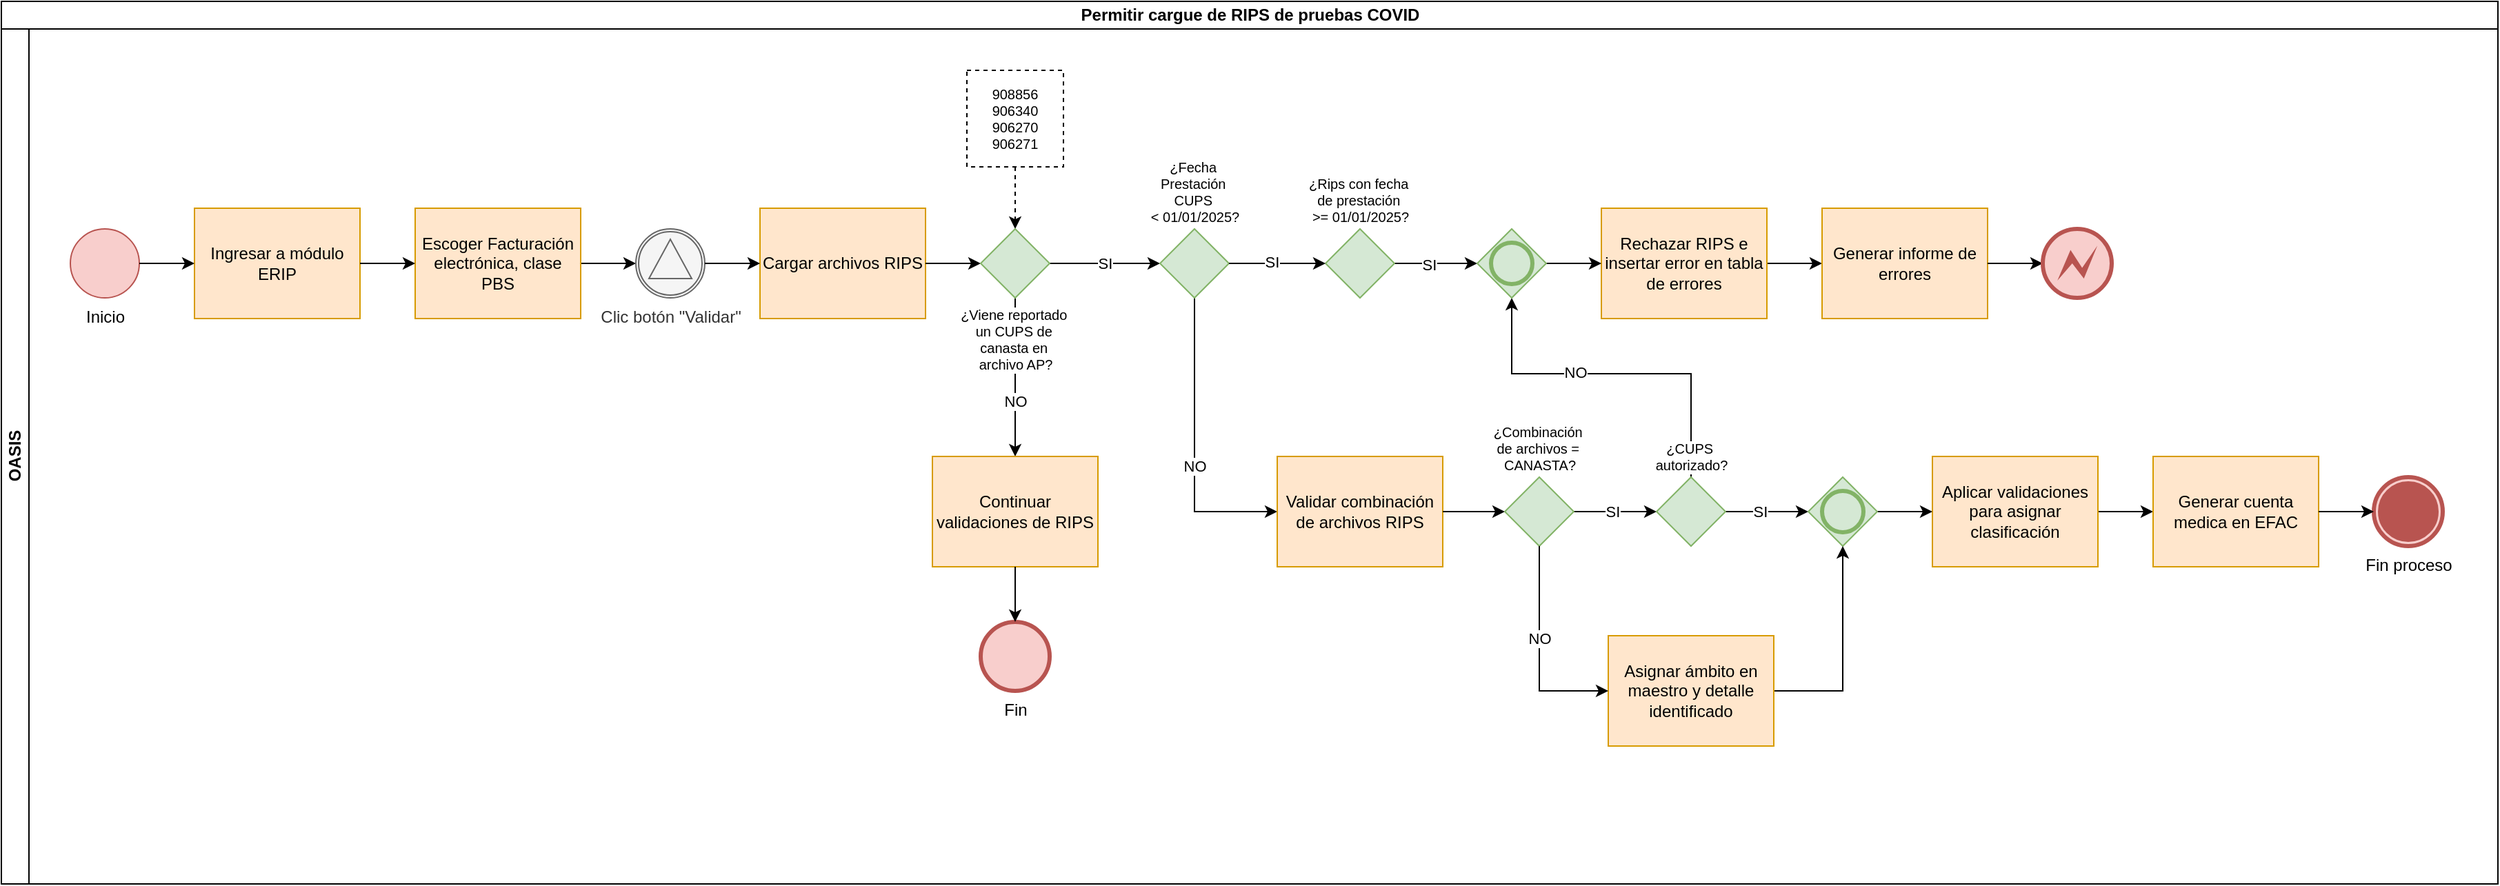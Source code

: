 <mxfile version="26.0.16">
  <diagram name="Página-1" id="Hdc81AM2Uc06f9mj2QX-">
    <mxGraphModel dx="1434" dy="746" grid="1" gridSize="10" guides="1" tooltips="1" connect="1" arrows="1" fold="1" page="1" pageScale="1" pageWidth="2910" pageHeight="1030" math="0" shadow="0">
      <root>
        <mxCell id="0" />
        <mxCell id="1" parent="0" />
        <mxCell id="HDhrtGJA4EhIXhscm4DT-1" value="&lt;font style=&quot;vertical-align: inherit;&quot;&gt;&lt;font style=&quot;vertical-align: inherit;&quot;&gt;Permitir cargue de RIPS de pruebas COVID&lt;/font&gt;&lt;/font&gt;" style="swimlane;childLayout=stackLayout;resizeParent=1;resizeParentMax=0;horizontal=1;startSize=20;horizontalStack=0;html=1;" parent="1" vertex="1">
          <mxGeometry x="280" y="80" width="1810" height="640" as="geometry" />
        </mxCell>
        <mxCell id="HDhrtGJA4EhIXhscm4DT-2" value="&lt;font style=&quot;vertical-align: inherit;&quot;&gt;&lt;font style=&quot;vertical-align: inherit;&quot;&gt;OASIS&lt;/font&gt;&lt;/font&gt;" style="swimlane;startSize=20;horizontal=0;html=1;" parent="HDhrtGJA4EhIXhscm4DT-1" vertex="1">
          <mxGeometry y="20" width="1810" height="620" as="geometry" />
        </mxCell>
        <mxCell id="HDhrtGJA4EhIXhscm4DT-44" style="edgeStyle=orthogonalEdgeStyle;rounded=0;orthogonalLoop=1;jettySize=auto;html=1;" parent="HDhrtGJA4EhIXhscm4DT-2" source="HDhrtGJA4EhIXhscm4DT-25" target="HDhrtGJA4EhIXhscm4DT-41" edge="1">
          <mxGeometry relative="1" as="geometry">
            <mxPoint x="910" y="330" as="targetPoint" />
            <Array as="points">
              <mxPoint x="735" y="330" />
            </Array>
          </mxGeometry>
        </mxCell>
        <mxCell id="HDhrtGJA4EhIXhscm4DT-45" value="NO" style="edgeLabel;html=1;align=center;verticalAlign=middle;resizable=0;points=[];" parent="HDhrtGJA4EhIXhscm4DT-44" vertex="1" connectable="0">
          <mxGeometry x="0.4" relative="1" as="geometry">
            <mxPoint y="-6" as="offset" />
          </mxGeometry>
        </mxCell>
        <mxCell id="HDhrtGJA4EhIXhscm4DT-37" style="edgeStyle=orthogonalEdgeStyle;rounded=0;orthogonalLoop=1;jettySize=auto;html=1;dashed=1;" parent="HDhrtGJA4EhIXhscm4DT-2" source="HDhrtGJA4EhIXhscm4DT-36" target="HDhrtGJA4EhIXhscm4DT-25" edge="1">
          <mxGeometry relative="1" as="geometry" />
        </mxCell>
        <mxCell id="HDhrtGJA4EhIXhscm4DT-5" value="Inicio" style="points=[[0.145,0.145,0],[0.5,0,0],[0.855,0.145,0],[1,0.5,0],[0.855,0.855,0],[0.5,1,0],[0.145,0.855,0],[0,0.5,0]];shape=mxgraph.bpmn.event;html=1;verticalLabelPosition=bottom;labelBackgroundColor=#ffffff;verticalAlign=top;align=center;perimeter=ellipsePerimeter;outlineConnect=0;aspect=fixed;outline=standard;symbol=general;fillColor=#f8cecc;strokeColor=#b85450;" parent="HDhrtGJA4EhIXhscm4DT-2" vertex="1">
          <mxGeometry x="50" y="145" width="50" height="50" as="geometry" />
        </mxCell>
        <mxCell id="HDhrtGJA4EhIXhscm4DT-7" value="Ingresar a módulo ERIP" style="points=[[0.25,0,0],[0.5,0,0],[0.75,0,0],[1,0.25,0],[1,0.5,0],[1,0.75,0],[0.75,1,0],[0.5,1,0],[0.25,1,0],[0,0.75,0],[0,0.5,0],[0,0.25,0]];shape=mxgraph.bpmn.task2;whiteSpace=wrap;rectStyle=rounded;size=10;html=1;container=1;expand=0;collapsible=0;taskMarker=user;fillColor=#ffe6cc;strokeColor=#d79b00;" parent="HDhrtGJA4EhIXhscm4DT-2" vertex="1">
          <mxGeometry x="140" y="130" width="120" height="80" as="geometry" />
        </mxCell>
        <mxCell id="HDhrtGJA4EhIXhscm4DT-6" style="edgeStyle=orthogonalEdgeStyle;rounded=0;orthogonalLoop=1;jettySize=auto;html=1;" parent="HDhrtGJA4EhIXhscm4DT-2" source="HDhrtGJA4EhIXhscm4DT-5" target="HDhrtGJA4EhIXhscm4DT-7" edge="1">
          <mxGeometry relative="1" as="geometry">
            <mxPoint x="140" y="170" as="targetPoint" />
          </mxGeometry>
        </mxCell>
        <mxCell id="HDhrtGJA4EhIXhscm4DT-11" style="edgeStyle=orthogonalEdgeStyle;rounded=0;orthogonalLoop=1;jettySize=auto;html=1;" parent="HDhrtGJA4EhIXhscm4DT-2" source="HDhrtGJA4EhIXhscm4DT-9" target="HDhrtGJA4EhIXhscm4DT-10" edge="1">
          <mxGeometry relative="1" as="geometry" />
        </mxCell>
        <mxCell id="HDhrtGJA4EhIXhscm4DT-9" value="Escoger Facturación electrónica, clase PBS" style="points=[[0.25,0,0],[0.5,0,0],[0.75,0,0],[1,0.25,0],[1,0.5,0],[1,0.75,0],[0.75,1,0],[0.5,1,0],[0.25,1,0],[0,0.75,0],[0,0.5,0],[0,0.25,0]];shape=mxgraph.bpmn.task2;whiteSpace=wrap;rectStyle=rounded;size=10;html=1;container=1;expand=0;collapsible=0;taskMarker=user;fillColor=#ffe6cc;strokeColor=#d79b00;" parent="HDhrtGJA4EhIXhscm4DT-2" vertex="1">
          <mxGeometry x="300" y="130" width="120" height="80" as="geometry" />
        </mxCell>
        <mxCell id="HDhrtGJA4EhIXhscm4DT-8" style="edgeStyle=orthogonalEdgeStyle;rounded=0;orthogonalLoop=1;jettySize=auto;html=1;" parent="HDhrtGJA4EhIXhscm4DT-2" source="HDhrtGJA4EhIXhscm4DT-7" target="HDhrtGJA4EhIXhscm4DT-9" edge="1">
          <mxGeometry relative="1" as="geometry">
            <mxPoint x="300" y="170" as="targetPoint" />
          </mxGeometry>
        </mxCell>
        <mxCell id="HDhrtGJA4EhIXhscm4DT-10" value="Clic botón &quot;Validar&quot;" style="points=[[0.145,0.145,0],[0.5,0,0],[0.855,0.145,0],[1,0.5,0],[0.855,0.855,0],[0.5,1,0],[0.145,0.855,0],[0,0.5,0]];shape=mxgraph.bpmn.event;html=1;verticalLabelPosition=bottom;labelBackgroundColor=#ffffff;verticalAlign=top;align=center;perimeter=ellipsePerimeter;outlineConnect=0;aspect=fixed;outline=catching;symbol=signal;fillColor=#f5f5f5;fontColor=#333333;strokeColor=#666666;" parent="HDhrtGJA4EhIXhscm4DT-2" vertex="1">
          <mxGeometry x="460" y="145" width="50" height="50" as="geometry" />
        </mxCell>
        <mxCell id="HDhrtGJA4EhIXhscm4DT-13" value="Cargar archivos RIPS" style="points=[[0.25,0,0],[0.5,0,0],[0.75,0,0],[1,0.25,0],[1,0.5,0],[1,0.75,0],[0.75,1,0],[0.5,1,0],[0.25,1,0],[0,0.75,0],[0,0.5,0],[0,0.25,0]];shape=mxgraph.bpmn.task2;whiteSpace=wrap;rectStyle=rounded;size=10;html=1;container=1;expand=0;collapsible=0;taskMarker=user;fillColor=#ffe6cc;strokeColor=#d79b00;" parent="HDhrtGJA4EhIXhscm4DT-2" vertex="1">
          <mxGeometry x="550" y="130" width="120" height="80" as="geometry" />
        </mxCell>
        <mxCell id="HDhrtGJA4EhIXhscm4DT-12" style="edgeStyle=orthogonalEdgeStyle;rounded=0;orthogonalLoop=1;jettySize=auto;html=1;" parent="HDhrtGJA4EhIXhscm4DT-2" source="HDhrtGJA4EhIXhscm4DT-10" target="HDhrtGJA4EhIXhscm4DT-13" edge="1">
          <mxGeometry relative="1" as="geometry">
            <mxPoint x="580" y="170" as="targetPoint" />
          </mxGeometry>
        </mxCell>
        <mxCell id="HDhrtGJA4EhIXhscm4DT-14" style="edgeStyle=orthogonalEdgeStyle;rounded=0;orthogonalLoop=1;jettySize=auto;html=1;" parent="HDhrtGJA4EhIXhscm4DT-2" source="HDhrtGJA4EhIXhscm4DT-13" target="HDhrtGJA4EhIXhscm4DT-25" edge="1">
          <mxGeometry relative="1" as="geometry">
            <mxPoint x="710" y="170" as="targetPoint" />
          </mxGeometry>
        </mxCell>
        <mxCell id="HDhrtGJA4EhIXhscm4DT-71" style="edgeStyle=orthogonalEdgeStyle;rounded=0;orthogonalLoop=1;jettySize=auto;html=1;" parent="HDhrtGJA4EhIXhscm4DT-2" source="HDhrtGJA4EhIXhscm4DT-17" target="HDhrtGJA4EhIXhscm4DT-20" edge="1">
          <mxGeometry relative="1" as="geometry" />
        </mxCell>
        <mxCell id="HDhrtGJA4EhIXhscm4DT-17" value="Rechazar RIPS e insertar error en tabla de errores" style="points=[[0.25,0,0],[0.5,0,0],[0.75,0,0],[1,0.25,0],[1,0.5,0],[1,0.75,0],[0.75,1,0],[0.5,1,0],[0.25,1,0],[0,0.75,0],[0,0.5,0],[0,0.25,0]];shape=mxgraph.bpmn.task2;whiteSpace=wrap;rectStyle=rounded;size=10;html=1;container=1;expand=0;collapsible=0;taskMarker=script;fillColor=#ffe6cc;strokeColor=#d79b00;" parent="HDhrtGJA4EhIXhscm4DT-2" vertex="1">
          <mxGeometry x="1160" y="130" width="120" height="80" as="geometry" />
        </mxCell>
        <mxCell id="HDhrtGJA4EhIXhscm4DT-20" value="Generar informe de errores" style="points=[[0.25,0,0],[0.5,0,0],[0.75,0,0],[1,0.25,0],[1,0.5,0],[1,0.75,0],[0.75,1,0],[0.5,1,0],[0.25,1,0],[0,0.75,0],[0,0.5,0],[0,0.25,0]];shape=mxgraph.bpmn.task2;whiteSpace=wrap;rectStyle=rounded;size=10;html=1;container=1;expand=0;collapsible=0;taskMarker=script;fillColor=#ffe6cc;strokeColor=#d79b00;" parent="HDhrtGJA4EhIXhscm4DT-2" vertex="1">
          <mxGeometry x="1320" y="130" width="120" height="80" as="geometry" />
        </mxCell>
        <mxCell id="HDhrtGJA4EhIXhscm4DT-26" style="edgeStyle=orthogonalEdgeStyle;rounded=0;orthogonalLoop=1;jettySize=auto;html=1;" parent="HDhrtGJA4EhIXhscm4DT-2" source="HDhrtGJA4EhIXhscm4DT-25" target="HDhrtGJA4EhIXhscm4DT-27" edge="1">
          <mxGeometry relative="1" as="geometry" />
        </mxCell>
        <mxCell id="HDhrtGJA4EhIXhscm4DT-28" value="SI" style="edgeLabel;html=1;align=center;verticalAlign=middle;resizable=0;points=[];" parent="HDhrtGJA4EhIXhscm4DT-26" vertex="1" connectable="0">
          <mxGeometry relative="1" as="geometry">
            <mxPoint as="offset" />
          </mxGeometry>
        </mxCell>
        <mxCell id="HDhrtGJA4EhIXhscm4DT-25" value="¿Viene reportado&amp;nbsp;&lt;div&gt;un CUPS de&amp;nbsp;&lt;/div&gt;&lt;div&gt;canasta en&amp;nbsp;&lt;/div&gt;&lt;div&gt;archivo AP?&lt;/div&gt;" style="points=[[0.25,0.25,0],[0.5,0,0],[0.75,0.25,0],[1,0.5,0],[0.75,0.75,0],[0.5,1,0],[0.25,0.75,0],[0,0.5,0]];shape=mxgraph.bpmn.gateway2;html=1;verticalLabelPosition=bottom;labelBackgroundColor=#ffffff;verticalAlign=top;align=center;perimeter=rhombusPerimeter;outlineConnect=0;outline=none;symbol=none;fillColor=#d5e8d4;strokeColor=#82b366;fontSize=10;labelPosition=center;" parent="HDhrtGJA4EhIXhscm4DT-2" vertex="1">
          <mxGeometry x="710" y="145" width="50" height="50" as="geometry" />
        </mxCell>
        <mxCell id="HDhrtGJA4EhIXhscm4DT-52" style="edgeStyle=orthogonalEdgeStyle;rounded=0;orthogonalLoop=1;jettySize=auto;html=1;entryX=0;entryY=0.5;entryDx=0;entryDy=0;entryPerimeter=0;" parent="HDhrtGJA4EhIXhscm4DT-2" source="HDhrtGJA4EhIXhscm4DT-27" target="HDhrtGJA4EhIXhscm4DT-50" edge="1">
          <mxGeometry relative="1" as="geometry">
            <mxPoint x="865" y="325" as="targetPoint" />
            <Array as="points">
              <mxPoint x="865" y="350" />
            </Array>
          </mxGeometry>
        </mxCell>
        <mxCell id="HDhrtGJA4EhIXhscm4DT-55" value="NO" style="edgeLabel;html=1;align=center;verticalAlign=middle;resizable=0;points=[];" parent="HDhrtGJA4EhIXhscm4DT-52" vertex="1" connectable="0">
          <mxGeometry x="0.092" relative="1" as="geometry">
            <mxPoint y="4" as="offset" />
          </mxGeometry>
        </mxCell>
        <mxCell id="HDhrtGJA4EhIXhscm4DT-27" value="¿Fecha&amp;nbsp;&lt;div&gt;Prestación&amp;nbsp;&lt;div&gt;CUPS&amp;nbsp;&lt;/div&gt;&lt;div&gt;&amp;lt; 01/01/2025?&lt;/div&gt;&lt;/div&gt;" style="points=[[0.25,0.25,0],[0.5,0,0],[0.75,0.25,0],[1,0.5,0],[0.75,0.75,0],[0.5,1,0],[0.25,0.75,0],[0,0.5,0]];shape=mxgraph.bpmn.gateway2;html=1;verticalLabelPosition=top;labelBackgroundColor=#ffffff;verticalAlign=bottom;align=center;perimeter=rhombusPerimeter;outlineConnect=0;outline=none;symbol=none;fillColor=#d5e8d4;strokeColor=#82b366;fontSize=10;labelPosition=center;" parent="HDhrtGJA4EhIXhscm4DT-2" vertex="1">
          <mxGeometry x="840" y="145" width="50" height="50" as="geometry" />
        </mxCell>
        <mxCell id="HDhrtGJA4EhIXhscm4DT-38" style="edgeStyle=orthogonalEdgeStyle;rounded=0;orthogonalLoop=1;jettySize=auto;html=1;entryX=0;entryY=0.5;entryDx=0;entryDy=0;entryPerimeter=0;" parent="HDhrtGJA4EhIXhscm4DT-2" source="HDhrtGJA4EhIXhscm4DT-30" target="HDhrtGJA4EhIXhscm4DT-69" edge="1">
          <mxGeometry relative="1" as="geometry">
            <mxPoint x="1020" y="170" as="targetPoint" />
          </mxGeometry>
        </mxCell>
        <mxCell id="HDhrtGJA4EhIXhscm4DT-39" value="SI" style="edgeLabel;html=1;align=center;verticalAlign=middle;resizable=0;points=[];" parent="HDhrtGJA4EhIXhscm4DT-38" vertex="1" connectable="0">
          <mxGeometry x="-0.16" y="-1" relative="1" as="geometry">
            <mxPoint as="offset" />
          </mxGeometry>
        </mxCell>
        <mxCell id="HDhrtGJA4EhIXhscm4DT-30" value="¿Rips con fecha&amp;nbsp;&lt;div&gt;de prestación&amp;nbsp;&lt;/div&gt;&lt;div&gt;&amp;gt;= 01/01/2025?&lt;/div&gt;" style="points=[[0.25,0.25,0],[0.5,0,0],[0.75,0.25,0],[1,0.5,0],[0.75,0.75,0],[0.5,1,0],[0.25,0.75,0],[0,0.5,0]];shape=mxgraph.bpmn.gateway2;html=1;verticalLabelPosition=top;labelBackgroundColor=#ffffff;verticalAlign=bottom;align=center;perimeter=rhombusPerimeter;outlineConnect=0;outline=none;symbol=none;fillColor=#d5e8d4;strokeColor=#82b366;fontSize=10;labelPosition=center;" parent="HDhrtGJA4EhIXhscm4DT-2" vertex="1">
          <mxGeometry x="960" y="145" width="50" height="50" as="geometry" />
        </mxCell>
        <mxCell id="HDhrtGJA4EhIXhscm4DT-29" style="edgeStyle=orthogonalEdgeStyle;rounded=0;orthogonalLoop=1;jettySize=auto;html=1;" parent="HDhrtGJA4EhIXhscm4DT-2" source="HDhrtGJA4EhIXhscm4DT-27" target="HDhrtGJA4EhIXhscm4DT-30" edge="1">
          <mxGeometry relative="1" as="geometry">
            <mxPoint x="920" y="170" as="targetPoint" />
          </mxGeometry>
        </mxCell>
        <mxCell id="HDhrtGJA4EhIXhscm4DT-35" value="SI" style="edgeLabel;html=1;align=center;verticalAlign=middle;resizable=0;points=[];" parent="HDhrtGJA4EhIXhscm4DT-29" vertex="1" connectable="0">
          <mxGeometry x="-0.12" y="1" relative="1" as="geometry">
            <mxPoint as="offset" />
          </mxGeometry>
        </mxCell>
        <mxCell id="HDhrtGJA4EhIXhscm4DT-36" value="908856&lt;div&gt;906340&lt;/div&gt;&lt;div&gt;906270&lt;/div&gt;&lt;div&gt;906271&lt;/div&gt;" style="text;html=1;align=center;verticalAlign=middle;whiteSpace=wrap;rounded=0;strokeColor=default;dashed=1;fontSize=10;" parent="HDhrtGJA4EhIXhscm4DT-2" vertex="1">
          <mxGeometry x="700" y="30" width="70" height="70" as="geometry" />
        </mxCell>
        <mxCell id="HDhrtGJA4EhIXhscm4DT-41" value="Continuar validaciones de RIPS" style="points=[[0.25,0,0],[0.5,0,0],[0.75,0,0],[1,0.25,0],[1,0.5,0],[1,0.75,0],[0.75,1,0],[0.5,1,0],[0.25,1,0],[0,0.75,0],[0,0.5,0],[0,0.25,0]];shape=mxgraph.bpmn.task2;whiteSpace=wrap;rectStyle=rounded;size=10;html=1;container=1;expand=0;collapsible=0;taskMarker=script;fillColor=#ffe6cc;strokeColor=#d79b00;" parent="HDhrtGJA4EhIXhscm4DT-2" vertex="1">
          <mxGeometry x="675" y="310" width="120" height="80" as="geometry" />
        </mxCell>
        <mxCell id="HDhrtGJA4EhIXhscm4DT-50" value="Validar combinación de archivos RIPS" style="points=[[0.25,0,0],[0.5,0,0],[0.75,0,0],[1,0.25,0],[1,0.5,0],[1,0.75,0],[0.75,1,0],[0.5,1,0],[0.25,1,0],[0,0.75,0],[0,0.5,0],[0,0.25,0]];shape=mxgraph.bpmn.task2;whiteSpace=wrap;rectStyle=rounded;size=10;html=1;container=1;expand=0;collapsible=0;taskMarker=script;fillColor=#ffe6cc;strokeColor=#d79b00;" parent="HDhrtGJA4EhIXhscm4DT-2" vertex="1">
          <mxGeometry x="925" y="310" width="120" height="80" as="geometry" />
        </mxCell>
        <mxCell id="HDhrtGJA4EhIXhscm4DT-61" style="edgeStyle=orthogonalEdgeStyle;rounded=0;orthogonalLoop=1;jettySize=auto;html=1;" parent="HDhrtGJA4EhIXhscm4DT-2" source="HDhrtGJA4EhIXhscm4DT-57" target="HDhrtGJA4EhIXhscm4DT-60" edge="1">
          <mxGeometry relative="1" as="geometry" />
        </mxCell>
        <mxCell id="HDhrtGJA4EhIXhscm4DT-57" value="Aplicar validaciones para asignar clasificación" style="points=[[0.25,0,0],[0.5,0,0],[0.75,0,0],[1,0.25,0],[1,0.5,0],[1,0.75,0],[0.75,1,0],[0.5,1,0],[0.25,1,0],[0,0.75,0],[0,0.5,0],[0,0.25,0]];shape=mxgraph.bpmn.task2;whiteSpace=wrap;rectStyle=rounded;size=10;html=1;container=1;expand=0;collapsible=0;taskMarker=script;fillColor=#ffe6cc;strokeColor=#d79b00;" parent="HDhrtGJA4EhIXhscm4DT-2" vertex="1">
          <mxGeometry x="1400" y="310" width="120" height="80" as="geometry" />
        </mxCell>
        <mxCell id="HDhrtGJA4EhIXhscm4DT-56" style="edgeStyle=orthogonalEdgeStyle;rounded=0;orthogonalLoop=1;jettySize=auto;html=1;" parent="HDhrtGJA4EhIXhscm4DT-2" source="HDhrtGJA4EhIXhscm4DT-50" target="HDhrtGJA4EhIXhscm4DT-62" edge="1">
          <mxGeometry relative="1" as="geometry">
            <mxPoint x="1100" y="350" as="targetPoint" />
          </mxGeometry>
        </mxCell>
        <mxCell id="HDhrtGJA4EhIXhscm4DT-60" value="Generar cuenta medica en EFAC" style="points=[[0.25,0,0],[0.5,0,0],[0.75,0,0],[1,0.25,0],[1,0.5,0],[1,0.75,0],[0.75,1,0],[0.5,1,0],[0.25,1,0],[0,0.75,0],[0,0.5,0],[0,0.25,0]];shape=mxgraph.bpmn.task2;whiteSpace=wrap;rectStyle=rounded;size=10;html=1;container=1;expand=0;collapsible=0;taskMarker=script;fillColor=#ffe6cc;strokeColor=#d79b00;" parent="HDhrtGJA4EhIXhscm4DT-2" vertex="1">
          <mxGeometry x="1560" y="310" width="120" height="80" as="geometry" />
        </mxCell>
        <mxCell id="HDhrtGJA4EhIXhscm4DT-63" style="edgeStyle=orthogonalEdgeStyle;rounded=0;orthogonalLoop=1;jettySize=auto;html=1;entryX=0;entryY=0.5;entryDx=0;entryDy=0;entryPerimeter=0;" parent="HDhrtGJA4EhIXhscm4DT-2" source="HDhrtGJA4EhIXhscm4DT-62" target="HDhrtGJA4EhIXhscm4DT-65" edge="1">
          <mxGeometry relative="1" as="geometry">
            <mxPoint x="1115" y="450" as="targetPoint" />
          </mxGeometry>
        </mxCell>
        <mxCell id="HDhrtGJA4EhIXhscm4DT-64" value="SI" style="edgeLabel;html=1;align=center;verticalAlign=middle;resizable=0;points=[];" parent="HDhrtGJA4EhIXhscm4DT-63" vertex="1" connectable="0">
          <mxGeometry x="-0.073" relative="1" as="geometry">
            <mxPoint as="offset" />
          </mxGeometry>
        </mxCell>
        <mxCell id="HDhrtGJA4EhIXhscm4DT-62" value="¿Combinación&amp;nbsp;&lt;div&gt;de&amp;nbsp;&lt;span style=&quot;background-color: light-dark(rgb(255, 255, 255), rgb(18, 18, 18)); color: light-dark(rgb(0, 0, 0), rgb(255, 255, 255));&quot;&gt;archivos =&amp;nbsp;&lt;/span&gt;&lt;div&gt;CANASTA?&lt;/div&gt;&lt;/div&gt;" style="points=[[0.25,0.25,0],[0.5,0,0],[0.75,0.25,0],[1,0.5,0],[0.75,0.75,0],[0.5,1,0],[0.25,0.75,0],[0,0.5,0]];shape=mxgraph.bpmn.gateway2;html=1;verticalLabelPosition=top;labelBackgroundColor=#ffffff;verticalAlign=bottom;align=center;perimeter=rhombusPerimeter;outlineConnect=0;outline=none;symbol=none;fillColor=#d5e8d4;strokeColor=#82b366;fontSize=10;labelPosition=center;" parent="HDhrtGJA4EhIXhscm4DT-2" vertex="1">
          <mxGeometry x="1090" y="325" width="50" height="50" as="geometry" />
        </mxCell>
        <mxCell id="HDhrtGJA4EhIXhscm4DT-66" style="edgeStyle=orthogonalEdgeStyle;rounded=0;orthogonalLoop=1;jettySize=auto;html=1;entryX=0;entryY=0.5;entryDx=0;entryDy=0;entryPerimeter=0;" parent="HDhrtGJA4EhIXhscm4DT-2" source="HDhrtGJA4EhIXhscm4DT-65" target="zmFZ9z0Is56uA_JvmbYl-5" edge="1">
          <mxGeometry relative="1" as="geometry" />
        </mxCell>
        <mxCell id="HDhrtGJA4EhIXhscm4DT-67" value="SI" style="edgeLabel;html=1;align=center;verticalAlign=middle;resizable=0;points=[];" parent="HDhrtGJA4EhIXhscm4DT-66" vertex="1" connectable="0">
          <mxGeometry x="-0.16" relative="1" as="geometry">
            <mxPoint as="offset" />
          </mxGeometry>
        </mxCell>
        <mxCell id="HDhrtGJA4EhIXhscm4DT-68" style="edgeStyle=orthogonalEdgeStyle;rounded=0;orthogonalLoop=1;jettySize=auto;html=1;" parent="HDhrtGJA4EhIXhscm4DT-2" source="HDhrtGJA4EhIXhscm4DT-65" target="HDhrtGJA4EhIXhscm4DT-69" edge="1">
          <mxGeometry relative="1" as="geometry">
            <mxPoint x="1225" y="430" as="targetPoint" />
            <Array as="points">
              <mxPoint x="1225" y="250" />
              <mxPoint x="1095" y="250" />
            </Array>
          </mxGeometry>
        </mxCell>
        <mxCell id="zmFZ9z0Is56uA_JvmbYl-2" value="NO" style="edgeLabel;html=1;align=center;verticalAlign=middle;resizable=0;points=[];" parent="HDhrtGJA4EhIXhscm4DT-68" vertex="1" connectable="0">
          <mxGeometry x="0.223" y="-1" relative="1" as="geometry">
            <mxPoint as="offset" />
          </mxGeometry>
        </mxCell>
        <mxCell id="HDhrtGJA4EhIXhscm4DT-65" value="¿CUPS&amp;nbsp;&lt;div&gt;autorizado?&lt;/div&gt;" style="points=[[0.25,0.25,0],[0.5,0,0],[0.75,0.25,0],[1,0.5,0],[0.75,0.75,0],[0.5,1,0],[0.25,0.75,0],[0,0.5,0]];shape=mxgraph.bpmn.gateway2;html=1;verticalLabelPosition=top;labelBackgroundColor=#ffffff;verticalAlign=bottom;align=center;perimeter=rhombusPerimeter;outlineConnect=0;outline=none;symbol=none;fillColor=#d5e8d4;strokeColor=#82b366;fontSize=10;labelPosition=center;" parent="HDhrtGJA4EhIXhscm4DT-2" vertex="1">
          <mxGeometry x="1200" y="325" width="50" height="50" as="geometry" />
        </mxCell>
        <mxCell id="HDhrtGJA4EhIXhscm4DT-70" style="edgeStyle=orthogonalEdgeStyle;rounded=0;orthogonalLoop=1;jettySize=auto;html=1;" parent="HDhrtGJA4EhIXhscm4DT-2" source="HDhrtGJA4EhIXhscm4DT-69" target="HDhrtGJA4EhIXhscm4DT-17" edge="1">
          <mxGeometry relative="1" as="geometry" />
        </mxCell>
        <mxCell id="HDhrtGJA4EhIXhscm4DT-69" value="" style="points=[[0.25,0.25,0],[0.5,0,0],[0.75,0.25,0],[1,0.5,0],[0.75,0.75,0],[0.5,1,0],[0.25,0.75,0],[0,0.5,0]];shape=mxgraph.bpmn.gateway2;html=1;verticalLabelPosition=bottom;labelBackgroundColor=#ffffff;verticalAlign=top;align=center;perimeter=rhombusPerimeter;outlineConnect=0;outline=end;symbol=general;fillColor=#d5e8d4;strokeColor=#82b366;" parent="HDhrtGJA4EhIXhscm4DT-2" vertex="1">
          <mxGeometry x="1070" y="145" width="50" height="50" as="geometry" />
        </mxCell>
        <mxCell id="HDhrtGJA4EhIXhscm4DT-72" style="edgeStyle=orthogonalEdgeStyle;rounded=0;orthogonalLoop=1;jettySize=auto;html=1;entryX=0;entryY=0.5;entryDx=0;entryDy=0;entryPerimeter=0;" parent="HDhrtGJA4EhIXhscm4DT-2" source="HDhrtGJA4EhIXhscm4DT-20" target="HDhrtGJA4EhIXhscm4DT-74" edge="1">
          <mxGeometry relative="1" as="geometry">
            <mxPoint x="1480" y="170" as="targetPoint" />
          </mxGeometry>
        </mxCell>
        <mxCell id="HDhrtGJA4EhIXhscm4DT-74" value="" style="points=[[0.145,0.145,0],[0.5,0,0],[0.855,0.145,0],[1,0.5,0],[0.855,0.855,0],[0.5,1,0],[0.145,0.855,0],[0,0.5,0]];shape=mxgraph.bpmn.event;html=1;verticalLabelPosition=bottom;labelBackgroundColor=#ffffff;verticalAlign=top;align=center;perimeter=ellipsePerimeter;outlineConnect=0;aspect=fixed;outline=end;symbol=error;fillColor=#f8cecc;strokeColor=#b85450;" parent="HDhrtGJA4EhIXhscm4DT-2" vertex="1">
          <mxGeometry x="1480" y="145" width="50" height="50" as="geometry" />
        </mxCell>
        <mxCell id="zmFZ9z0Is56uA_JvmbYl-6" style="edgeStyle=orthogonalEdgeStyle;rounded=0;orthogonalLoop=1;jettySize=auto;html=1;" parent="HDhrtGJA4EhIXhscm4DT-2" source="zmFZ9z0Is56uA_JvmbYl-5" target="HDhrtGJA4EhIXhscm4DT-57" edge="1">
          <mxGeometry relative="1" as="geometry" />
        </mxCell>
        <mxCell id="zmFZ9z0Is56uA_JvmbYl-5" value="" style="points=[[0.25,0.25,0],[0.5,0,0],[0.75,0.25,0],[1,0.5,0],[0.75,0.75,0],[0.5,1,0],[0.25,0.75,0],[0,0.5,0]];shape=mxgraph.bpmn.gateway2;html=1;verticalLabelPosition=bottom;labelBackgroundColor=#ffffff;verticalAlign=top;align=center;perimeter=rhombusPerimeter;outlineConnect=0;outline=end;symbol=general;fillColor=#d5e8d4;strokeColor=#82b366;" parent="HDhrtGJA4EhIXhscm4DT-2" vertex="1">
          <mxGeometry x="1310" y="325" width="50" height="50" as="geometry" />
        </mxCell>
        <mxCell id="zmFZ9z0Is56uA_JvmbYl-7" style="edgeStyle=orthogonalEdgeStyle;rounded=0;orthogonalLoop=1;jettySize=auto;html=1;" parent="HDhrtGJA4EhIXhscm4DT-2" source="zmFZ9z0Is56uA_JvmbYl-3" target="zmFZ9z0Is56uA_JvmbYl-5" edge="1">
          <mxGeometry relative="1" as="geometry" />
        </mxCell>
        <mxCell id="zmFZ9z0Is56uA_JvmbYl-3" value="Asignar ámbito en maestro y detalle identificado" style="points=[[0.25,0,0],[0.5,0,0],[0.75,0,0],[1,0.25,0],[1,0.5,0],[1,0.75,0],[0.75,1,0],[0.5,1,0],[0.25,1,0],[0,0.75,0],[0,0.5,0],[0,0.25,0]];shape=mxgraph.bpmn.task2;whiteSpace=wrap;rectStyle=rounded;size=10;html=1;container=1;expand=0;collapsible=0;taskMarker=script;fillColor=#ffe6cc;strokeColor=#d79b00;" parent="HDhrtGJA4EhIXhscm4DT-2" vertex="1">
          <mxGeometry x="1165" y="440" width="120" height="80" as="geometry" />
        </mxCell>
        <mxCell id="zmFZ9z0Is56uA_JvmbYl-1" style="edgeStyle=orthogonalEdgeStyle;rounded=0;orthogonalLoop=1;jettySize=auto;html=1;" parent="HDhrtGJA4EhIXhscm4DT-2" source="HDhrtGJA4EhIXhscm4DT-62" target="zmFZ9z0Is56uA_JvmbYl-3" edge="1">
          <mxGeometry relative="1" as="geometry">
            <mxPoint x="1115" y="480" as="targetPoint" />
            <Array as="points">
              <mxPoint x="1115" y="480" />
            </Array>
          </mxGeometry>
        </mxCell>
        <mxCell id="zmFZ9z0Is56uA_JvmbYl-4" value="NO" style="edgeLabel;html=1;align=center;verticalAlign=middle;resizable=0;points=[];" parent="zmFZ9z0Is56uA_JvmbYl-1" vertex="1" connectable="0">
          <mxGeometry x="-0.139" relative="1" as="geometry">
            <mxPoint as="offset" />
          </mxGeometry>
        </mxCell>
        <mxCell id="zmFZ9z0Is56uA_JvmbYl-10" value="Fin proceso" style="points=[[0.145,0.145,0],[0.5,0,0],[0.855,0.145,0],[1,0.5,0],[0.855,0.855,0],[0.5,1,0],[0.145,0.855,0],[0,0.5,0]];shape=mxgraph.bpmn.event;html=1;verticalLabelPosition=bottom;labelBackgroundColor=#ffffff;verticalAlign=top;align=center;perimeter=ellipsePerimeter;outlineConnect=0;aspect=fixed;outline=end;symbol=terminate;fillColor=#f8cecc;strokeColor=#b85450;" parent="HDhrtGJA4EhIXhscm4DT-2" vertex="1">
          <mxGeometry x="1720" y="325" width="50" height="50" as="geometry" />
        </mxCell>
        <mxCell id="zmFZ9z0Is56uA_JvmbYl-8" style="edgeStyle=orthogonalEdgeStyle;rounded=0;orthogonalLoop=1;jettySize=auto;html=1;" parent="HDhrtGJA4EhIXhscm4DT-2" source="HDhrtGJA4EhIXhscm4DT-60" target="zmFZ9z0Is56uA_JvmbYl-10" edge="1">
          <mxGeometry relative="1" as="geometry">
            <mxPoint x="1715" y="350" as="targetPoint" />
          </mxGeometry>
        </mxCell>
        <mxCell id="3i6kgNWMvXPRFTRG9guR-2" value="&lt;font style=&quot;vertical-align: inherit;&quot;&gt;&lt;font style=&quot;vertical-align: inherit;&quot;&gt;Fin&lt;/font&gt;&lt;/font&gt;" style="points=[[0.145,0.145,0],[0.5,0,0],[0.855,0.145,0],[1,0.5,0],[0.855,0.855,0],[0.5,1,0],[0.145,0.855,0],[0,0.5,0]];shape=mxgraph.bpmn.event;html=1;verticalLabelPosition=bottom;labelBackgroundColor=#ffffff;verticalAlign=top;align=center;perimeter=ellipsePerimeter;outlineConnect=0;aspect=fixed;outline=end;symbol=terminate2;fillColor=#f8cecc;strokeColor=#b85450;" vertex="1" parent="HDhrtGJA4EhIXhscm4DT-2">
          <mxGeometry x="710" y="430" width="50" height="50" as="geometry" />
        </mxCell>
        <mxCell id="3i6kgNWMvXPRFTRG9guR-1" style="edgeStyle=orthogonalEdgeStyle;rounded=0;orthogonalLoop=1;jettySize=auto;html=1;" edge="1" parent="HDhrtGJA4EhIXhscm4DT-2" source="HDhrtGJA4EhIXhscm4DT-41" target="3i6kgNWMvXPRFTRG9guR-2">
          <mxGeometry relative="1" as="geometry">
            <mxPoint x="735" y="440" as="targetPoint" />
          </mxGeometry>
        </mxCell>
      </root>
    </mxGraphModel>
  </diagram>
</mxfile>
